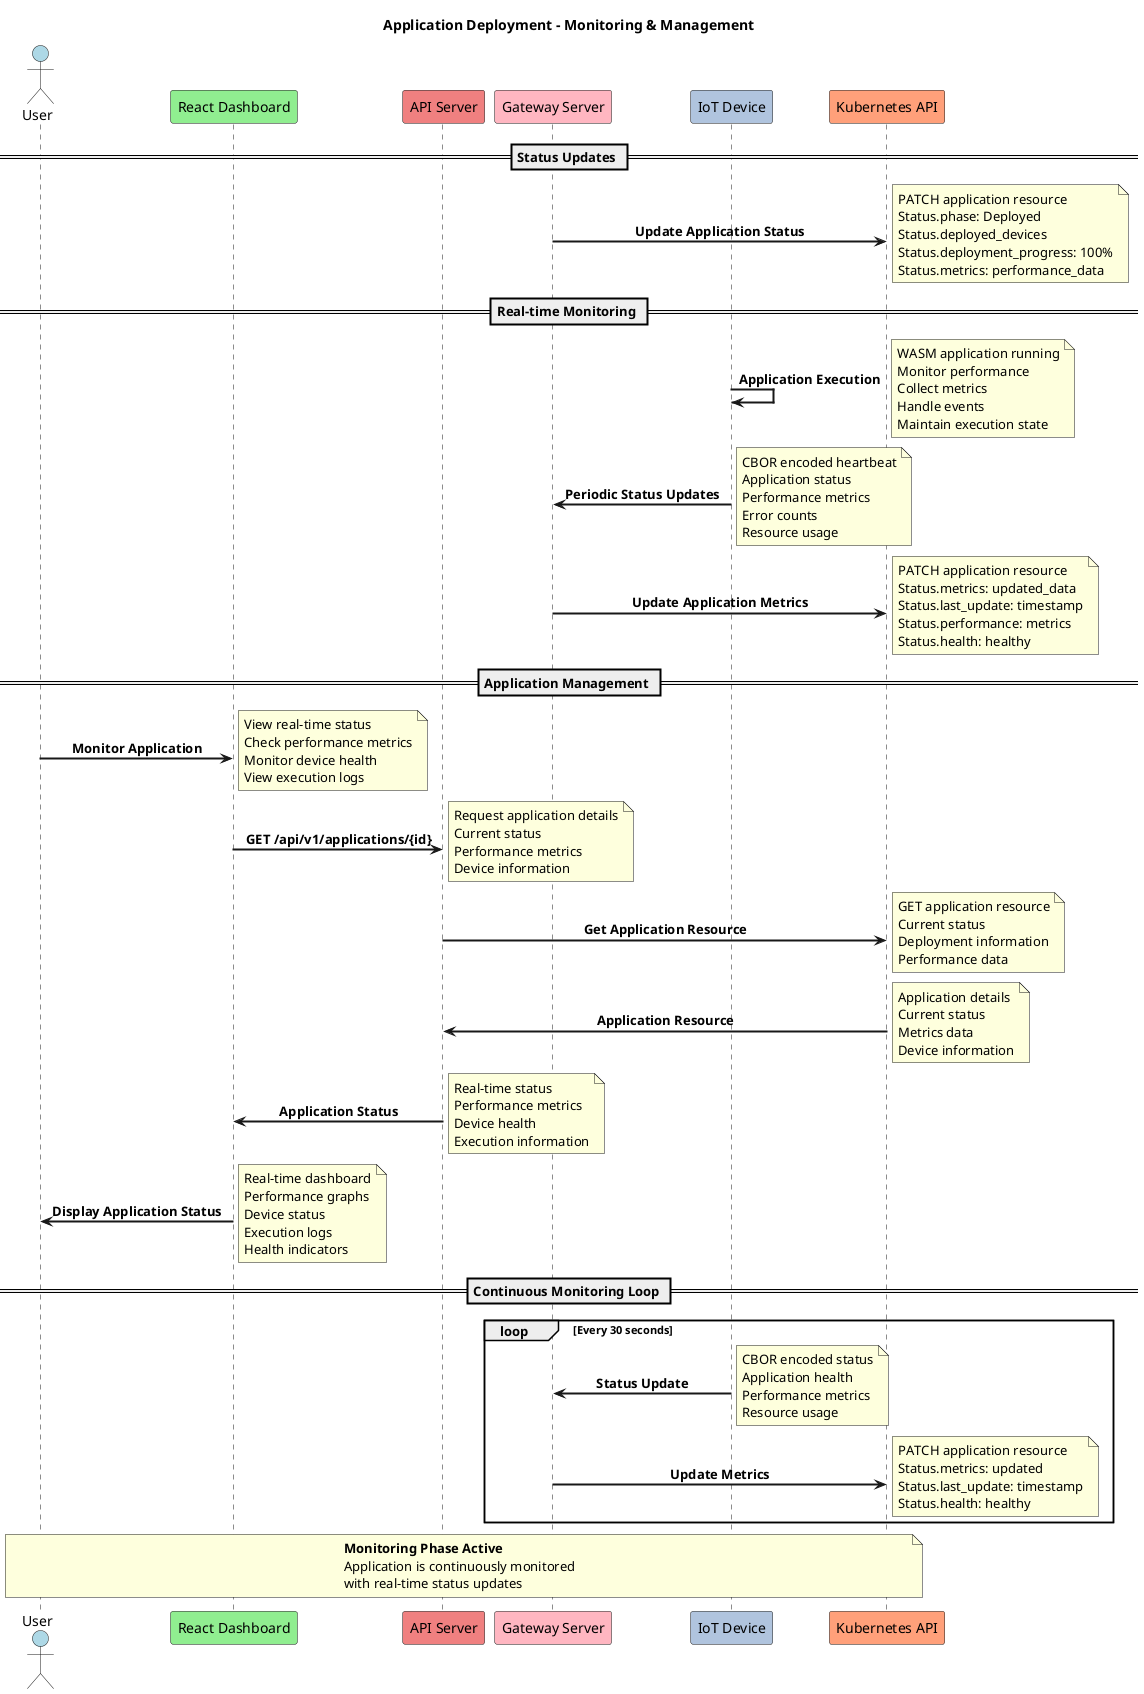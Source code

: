 ' SPDX-License-Identifier: CC-BY-4.0
' Copyright © 2025 Wasmbed contributors

@startuml
title Application Deployment - Monitoring & Management

skinparam wrapMessageWidth 200
skinparam sequenceMessageAlign center
skinparam sequenceArrowThickness 2
skinparam sequenceLifeLineBackgroundColor #E8F4FD
skinparam sequenceActorBackgroundColor #D4E6F1
skinparam sequenceParticipantBackgroundColor #F8F9FA
skinparam direction top to bottom

actor "User" as USER #LightBlue
participant "React Dashboard" as DASHBOARD #LightGreen
participant "API Server" as API_SERVER #LightCoral
participant "Gateway Server" as GATEWAY #LightPink
participant "IoT Device" as DEVICE #LightSteelBlue
participant "Kubernetes API" as K8S_API #LightSalmon

== Status Updates ==

GATEWAY -> K8S_API : **Update Application Status**
note right : PATCH application resource\nStatus.phase: Deployed\nStatus.deployed_devices\nStatus.deployment_progress: 100%\nStatus.metrics: performance_data

== Real-time Monitoring ==

DEVICE -> DEVICE : **Application Execution**
note right : WASM application running\nMonitor performance\nCollect metrics\nHandle events\nMaintain execution state

DEVICE -> GATEWAY : **Periodic Status Updates**
note right : CBOR encoded heartbeat\nApplication status\nPerformance metrics\nError counts\nResource usage

GATEWAY -> K8S_API : **Update Application Metrics**
note right : PATCH application resource\nStatus.metrics: updated_data\nStatus.last_update: timestamp\nStatus.performance: metrics\nStatus.health: healthy

== Application Management ==

USER -> DASHBOARD : **Monitor Application**
note right : View real-time status\nCheck performance metrics\nMonitor device health\nView execution logs

DASHBOARD -> API_SERVER : **GET /api/v1/applications/{id}**
note right : Request application details\nCurrent status\nPerformance metrics\nDevice information

API_SERVER -> K8S_API : **Get Application Resource**
note right : GET application resource\nCurrent status\nDeployment information\nPerformance data

K8S_API -> API_SERVER : **Application Resource**
note right : Application details\nCurrent status\nMetrics data\nDevice information

API_SERVER -> DASHBOARD : **Application Status**
note right : Real-time status\nPerformance metrics\nDevice health\nExecution information

DASHBOARD -> USER : **Display Application Status**
note right : Real-time dashboard\nPerformance graphs\nDevice status\nExecution logs\nHealth indicators

== Continuous Monitoring Loop ==

loop **Every 30 seconds**
    DEVICE -> GATEWAY : **Status Update**
    note right : CBOR encoded status\nApplication health\nPerformance metrics\nResource usage
    
    GATEWAY -> K8S_API : **Update Metrics**
    note right : PATCH application resource\nStatus.metrics: updated\nStatus.last_update: timestamp\nStatus.health: healthy
end

note over USER, K8S_API
  **Monitoring Phase Active**
  Application is continuously monitored
  with real-time status updates
end note

@enduml
